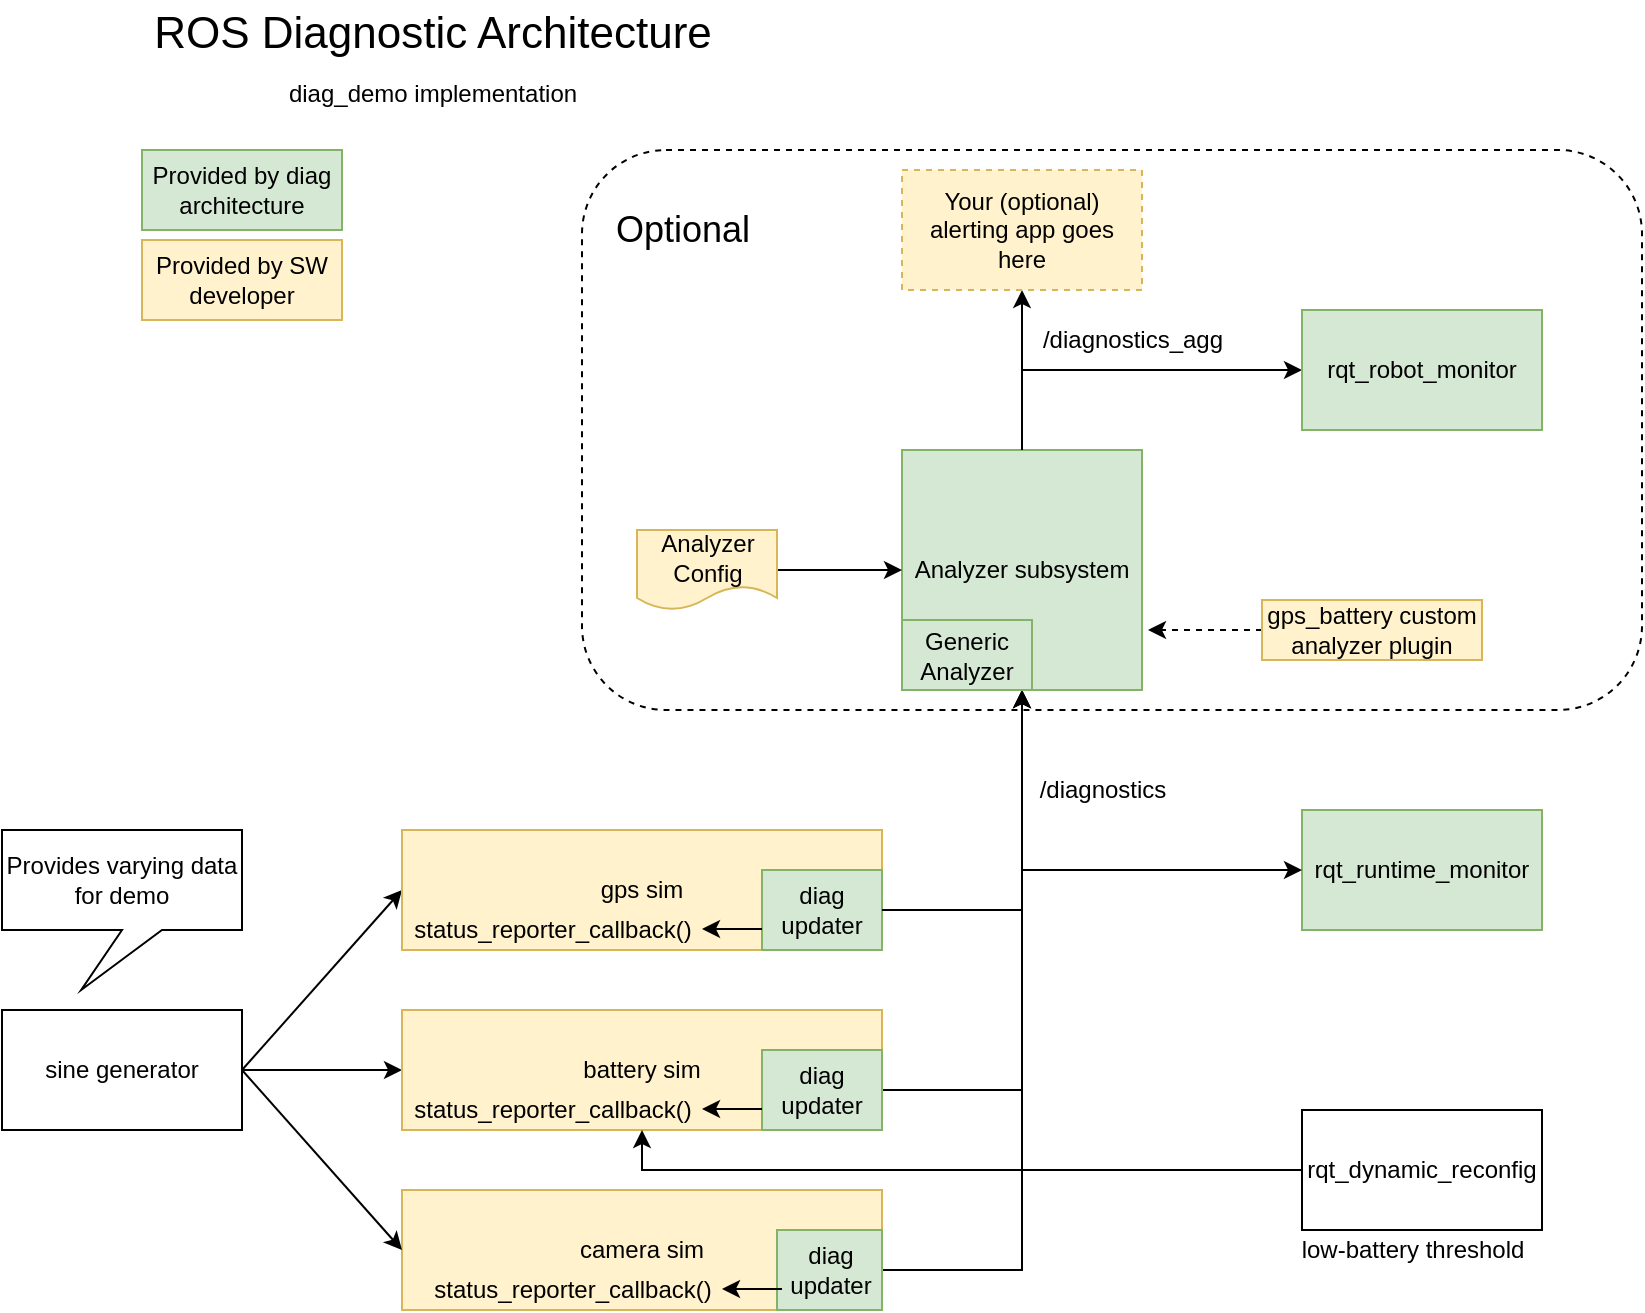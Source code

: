 <mxfile version="15.7.3" type="device"><diagram id="wJPSKYvWFKPTCW50-7ia" name="Page-1"><mxGraphModel dx="1102" dy="1025" grid="1" gridSize="10" guides="1" tooltips="1" connect="1" arrows="1" fold="1" page="1" pageScale="1" pageWidth="1100" pageHeight="850" math="0" shadow="0"><root><mxCell id="0"/><mxCell id="1" parent="0"/><mxCell id="oL3_TCIefb6MOWthsLij-4" value="" style="rounded=1;whiteSpace=wrap;html=1;dashed=1;" parent="1" vertex="1"><mxGeometry x="460" y="120" width="530" height="280" as="geometry"/></mxCell><mxCell id="d_PilXSHUi5Ngl6hLPL4-6" value="camera sim" style="rounded=0;whiteSpace=wrap;html=1;fillColor=#fff2cc;strokeColor=#d6b656;" parent="1" vertex="1"><mxGeometry x="370" y="640" width="240" height="60" as="geometry"/></mxCell><mxCell id="d_PilXSHUi5Ngl6hLPL4-3" value="" style="edgeStyle=orthogonalEdgeStyle;rounded=0;orthogonalLoop=1;jettySize=auto;html=1;" parent="1" source="d_PilXSHUi5Ngl6hLPL4-1" target="d_PilXSHUi5Ngl6hLPL4-2" edge="1"><mxGeometry relative="1" as="geometry"/></mxCell><mxCell id="d_PilXSHUi5Ngl6hLPL4-1" value="sine generator" style="rounded=0;whiteSpace=wrap;html=1;" parent="1" vertex="1"><mxGeometry x="170" y="550" width="120" height="60" as="geometry"/></mxCell><mxCell id="d_PilXSHUi5Ngl6hLPL4-5" value="" style="rounded=0;orthogonalLoop=1;jettySize=auto;html=1;exitX=1;exitY=0.5;exitDx=0;exitDy=0;entryX=0;entryY=0.5;entryDx=0;entryDy=0;" parent="1" source="d_PilXSHUi5Ngl6hLPL4-1" target="d_PilXSHUi5Ngl6hLPL4-4" edge="1"><mxGeometry relative="1" as="geometry"/></mxCell><mxCell id="d_PilXSHUi5Ngl6hLPL4-7" value="" style="edgeStyle=none;rounded=0;orthogonalLoop=1;jettySize=auto;html=1;exitX=1;exitY=0.5;exitDx=0;exitDy=0;entryX=0;entryY=0.5;entryDx=0;entryDy=0;" parent="1" source="d_PilXSHUi5Ngl6hLPL4-1" target="d_PilXSHUi5Ngl6hLPL4-6" edge="1"><mxGeometry relative="1" as="geometry"/></mxCell><mxCell id="d_PilXSHUi5Ngl6hLPL4-15" style="edgeStyle=orthogonalEdgeStyle;rounded=0;orthogonalLoop=1;jettySize=auto;html=1;exitX=1;exitY=0.5;exitDx=0;exitDy=0;entryX=0.5;entryY=1;entryDx=0;entryDy=0;" parent="1" source="d_PilXSHUi5Ngl6hLPL4-9" target="d_PilXSHUi5Ngl6hLPL4-12" edge="1"><mxGeometry relative="1" as="geometry"><mxPoint x="680" y="250" as="targetPoint"/></mxGeometry></mxCell><mxCell id="d_PilXSHUi5Ngl6hLPL4-14" style="edgeStyle=orthogonalEdgeStyle;rounded=0;orthogonalLoop=1;jettySize=auto;html=1;exitX=1;exitY=0.5;exitDx=0;exitDy=0;entryX=0.5;entryY=1;entryDx=0;entryDy=0;" parent="1" source="d_PilXSHUi5Ngl6hLPL4-10" target="d_PilXSHUi5Ngl6hLPL4-12" edge="1"><mxGeometry relative="1" as="geometry"><mxPoint x="680" y="250" as="targetPoint"/></mxGeometry></mxCell><mxCell id="d_PilXSHUi5Ngl6hLPL4-13" style="edgeStyle=orthogonalEdgeStyle;rounded=0;orthogonalLoop=1;jettySize=auto;html=1;exitX=1;exitY=0.5;exitDx=0;exitDy=0;entryX=0.5;entryY=1;entryDx=0;entryDy=0;" parent="1" source="d_PilXSHUi5Ngl6hLPL4-11" target="d_PilXSHUi5Ngl6hLPL4-12" edge="1"><mxGeometry relative="1" as="geometry"/></mxCell><mxCell id="d_PilXSHUi5Ngl6hLPL4-12" value="Analyzer subsystem" style="rounded=0;whiteSpace=wrap;html=1;fillColor=#d5e8d4;strokeColor=#82b366;" parent="1" vertex="1"><mxGeometry x="620" y="270" width="120" height="120" as="geometry"/></mxCell><mxCell id="d_PilXSHUi5Ngl6hLPL4-16" value="/diagnostics" style="text;html=1;align=center;verticalAlign=middle;resizable=0;points=[];autosize=1;strokeColor=none;fillColor=none;" parent="1" vertex="1"><mxGeometry x="680" y="430" width="80" height="20" as="geometry"/></mxCell><mxCell id="d_PilXSHUi5Ngl6hLPL4-17" value="" style="group;fillColor=#fff2cc;strokeColor=#d6b656;" parent="1" vertex="1" connectable="0"><mxGeometry x="370" y="460" width="240" height="60" as="geometry"/></mxCell><mxCell id="d_PilXSHUi5Ngl6hLPL4-4" value="gps sim" style="rounded=0;whiteSpace=wrap;html=1;fillColor=#fff2cc;strokeColor=#d6b656;" parent="d_PilXSHUi5Ngl6hLPL4-17" vertex="1"><mxGeometry width="240" height="60" as="geometry"/></mxCell><mxCell id="d_PilXSHUi5Ngl6hLPL4-11" value="diag&lt;br&gt;updater" style="rounded=0;whiteSpace=wrap;html=1;fillColor=#d5e8d4;strokeColor=#82b366;" parent="d_PilXSHUi5Ngl6hLPL4-17" vertex="1"><mxGeometry x="180" y="20" width="60" height="40" as="geometry"/></mxCell><mxCell id="t0e1mFhyb1ZMYZBnvRuq-3" value="" style="group" parent="d_PilXSHUi5Ngl6hLPL4-17" vertex="1" connectable="0"><mxGeometry y="40" width="180" height="20" as="geometry"/></mxCell><mxCell id="t0e1mFhyb1ZMYZBnvRuq-1" value="status_reporter_callback()" style="text;html=1;align=center;verticalAlign=middle;resizable=0;points=[];autosize=1;strokeColor=none;fillColor=none;" parent="t0e1mFhyb1ZMYZBnvRuq-3" vertex="1"><mxGeometry width="150" height="20" as="geometry"/></mxCell><mxCell id="t0e1mFhyb1ZMYZBnvRuq-2" value="" style="endArrow=classic;html=1;rounded=0;" parent="t0e1mFhyb1ZMYZBnvRuq-3" edge="1"><mxGeometry width="50" height="50" relative="1" as="geometry"><mxPoint x="180" y="9.5" as="sourcePoint"/><mxPoint x="150" y="9.5" as="targetPoint"/></mxGeometry></mxCell><mxCell id="d_PilXSHUi5Ngl6hLPL4-18" value="" style="group;fillColor=#fff2cc;strokeColor=#d6b656;" parent="1" vertex="1" connectable="0"><mxGeometry x="370" y="550" width="240" height="60" as="geometry"/></mxCell><mxCell id="d_PilXSHUi5Ngl6hLPL4-2" value="battery sim" style="rounded=0;whiteSpace=wrap;html=1;fillColor=#fff2cc;strokeColor=#d6b656;" parent="d_PilXSHUi5Ngl6hLPL4-18" vertex="1"><mxGeometry width="240" height="60" as="geometry"/></mxCell><mxCell id="d_PilXSHUi5Ngl6hLPL4-10" value="diag&lt;br&gt;updater" style="rounded=0;whiteSpace=wrap;html=1;fillColor=#d5e8d4;strokeColor=#82b366;" parent="d_PilXSHUi5Ngl6hLPL4-18" vertex="1"><mxGeometry x="180" y="20" width="60" height="40" as="geometry"/></mxCell><mxCell id="t0e1mFhyb1ZMYZBnvRuq-7" value="" style="group" parent="d_PilXSHUi5Ngl6hLPL4-18" vertex="1" connectable="0"><mxGeometry y="40" width="180" height="20" as="geometry"/></mxCell><mxCell id="t0e1mFhyb1ZMYZBnvRuq-8" value="status_reporter_callback()" style="text;html=1;align=center;verticalAlign=middle;resizable=0;points=[];autosize=1;strokeColor=none;fillColor=none;" parent="t0e1mFhyb1ZMYZBnvRuq-7" vertex="1"><mxGeometry width="150" height="20" as="geometry"/></mxCell><mxCell id="t0e1mFhyb1ZMYZBnvRuq-9" value="" style="endArrow=classic;html=1;rounded=0;" parent="t0e1mFhyb1ZMYZBnvRuq-7" edge="1"><mxGeometry width="50" height="50" relative="1" as="geometry"><mxPoint x="180" y="9.5" as="sourcePoint"/><mxPoint x="150" y="9.5" as="targetPoint"/></mxGeometry></mxCell><mxCell id="d_PilXSHUi5Ngl6hLPL4-20" value="rqt_runtime_monitor" style="rounded=0;whiteSpace=wrap;html=1;fillColor=#d5e8d4;strokeColor=#82b366;" parent="1" vertex="1"><mxGeometry x="820" y="450" width="120" height="60" as="geometry"/></mxCell><mxCell id="d_PilXSHUi5Ngl6hLPL4-21" style="edgeStyle=orthogonalEdgeStyle;rounded=0;orthogonalLoop=1;jettySize=auto;html=1;exitX=1;exitY=0.5;exitDx=0;exitDy=0;entryX=0;entryY=0.5;entryDx=0;entryDy=0;" parent="1" source="d_PilXSHUi5Ngl6hLPL4-11" target="d_PilXSHUi5Ngl6hLPL4-20" edge="1"><mxGeometry relative="1" as="geometry"><Array as="points"><mxPoint x="680" y="500"/><mxPoint x="680" y="480"/></Array></mxGeometry></mxCell><mxCell id="d_PilXSHUi5Ngl6hLPL4-25" style="edgeStyle=orthogonalEdgeStyle;rounded=0;orthogonalLoop=1;jettySize=auto;html=1;exitX=0.5;exitY=0;exitDx=0;exitDy=0;entryX=0.5;entryY=1;entryDx=0;entryDy=0;" parent="1" source="d_PilXSHUi5Ngl6hLPL4-12" edge="1" target="F41tYJ9aKix7VJuzgmLV-1"><mxGeometry relative="1" as="geometry"><mxPoint x="680" y="90" as="targetPoint"/><mxPoint x="700" y="280" as="sourcePoint"/><Array as="points"/></mxGeometry></mxCell><mxCell id="d_PilXSHUi5Ngl6hLPL4-27" style="edgeStyle=orthogonalEdgeStyle;rounded=0;orthogonalLoop=1;jettySize=auto;html=1;exitX=0.5;exitY=0;exitDx=0;exitDy=0;entryX=0;entryY=0.5;entryDx=0;entryDy=0;" parent="1" source="d_PilXSHUi5Ngl6hLPL4-12" target="d_PilXSHUi5Ngl6hLPL4-24" edge="1"><mxGeometry relative="1" as="geometry"><mxPoint x="700" y="280" as="sourcePoint"/></mxGeometry></mxCell><mxCell id="d_PilXSHUi5Ngl6hLPL4-24" value="rqt_robot_monitor" style="rounded=0;whiteSpace=wrap;html=1;fillColor=#d5e8d4;strokeColor=#82b366;" parent="1" vertex="1"><mxGeometry x="820" y="200" width="120" height="60" as="geometry"/></mxCell><mxCell id="d_PilXSHUi5Ngl6hLPL4-26" value="/diagnostics_agg" style="text;html=1;align=center;verticalAlign=middle;resizable=0;points=[];autosize=1;strokeColor=none;fillColor=none;" parent="1" vertex="1"><mxGeometry x="680" y="205" width="110" height="20" as="geometry"/></mxCell><mxCell id="d_PilXSHUi5Ngl6hLPL4-29" value="" style="edgeStyle=orthogonalEdgeStyle;rounded=0;orthogonalLoop=1;jettySize=auto;html=1;entryX=0;entryY=0.5;entryDx=0;entryDy=0;" parent="1" source="d_PilXSHUi5Ngl6hLPL4-28" target="d_PilXSHUi5Ngl6hLPL4-12" edge="1"><mxGeometry relative="1" as="geometry"><mxPoint x="580" y="330" as="targetPoint"/></mxGeometry></mxCell><mxCell id="d_PilXSHUi5Ngl6hLPL4-28" value="Analyzer Config" style="shape=document;whiteSpace=wrap;html=1;boundedLbl=1;fillColor=#fff2cc;strokeColor=#d6b656;" parent="1" vertex="1"><mxGeometry x="487.5" y="310" width="70" height="40" as="geometry"/></mxCell><mxCell id="d_PilXSHUi5Ngl6hLPL4-31" style="edgeStyle=orthogonalEdgeStyle;rounded=0;orthogonalLoop=1;jettySize=auto;html=1;exitX=0;exitY=0.5;exitDx=0;exitDy=0;entryX=0.5;entryY=1;entryDx=0;entryDy=0;" parent="1" source="d_PilXSHUi5Ngl6hLPL4-30" target="d_PilXSHUi5Ngl6hLPL4-2" edge="1"><mxGeometry relative="1" as="geometry"/></mxCell><mxCell id="d_PilXSHUi5Ngl6hLPL4-30" value="rqt_dynamic_reconfig" style="rounded=0;whiteSpace=wrap;html=1;" parent="1" vertex="1"><mxGeometry x="820" y="600" width="120" height="60" as="geometry"/></mxCell><mxCell id="d_PilXSHUi5Ngl6hLPL4-32" value="low-battery threshold" style="text;html=1;align=center;verticalAlign=middle;resizable=0;points=[];autosize=1;strokeColor=none;fillColor=none;" parent="1" vertex="1"><mxGeometry x="810" y="660" width="130" height="20" as="geometry"/></mxCell><mxCell id="oL3_TCIefb6MOWthsLij-1" value="Generic&lt;br&gt;Analyzer" style="rounded=0;whiteSpace=wrap;html=1;fillColor=#d5e8d4;strokeColor=#82b366;" parent="1" vertex="1"><mxGeometry x="620" y="355" width="65" height="35" as="geometry"/></mxCell><mxCell id="oL3_TCIefb6MOWthsLij-3" value="" style="edgeStyle=orthogonalEdgeStyle;rounded=0;orthogonalLoop=1;jettySize=auto;html=1;dashed=1;" parent="1" source="oL3_TCIefb6MOWthsLij-2" edge="1"><mxGeometry relative="1" as="geometry"><mxPoint x="743" y="360" as="targetPoint"/></mxGeometry></mxCell><mxCell id="oL3_TCIefb6MOWthsLij-2" value="gps_battery&amp;nbsp;custom&lt;br&gt;analyzer plugin" style="rounded=0;whiteSpace=wrap;html=1;fillColor=#fff2cc;strokeColor=#d6b656;" parent="1" vertex="1"><mxGeometry x="800" y="345" width="110" height="30" as="geometry"/></mxCell><mxCell id="oL3_TCIefb6MOWthsLij-5" value="Optional" style="text;html=1;align=center;verticalAlign=middle;resizable=0;points=[];autosize=1;strokeColor=none;fillColor=none;fontSize=18;" parent="1" vertex="1"><mxGeometry x="470" y="145" width="80" height="30" as="geometry"/></mxCell><mxCell id="d_PilXSHUi5Ngl6hLPL4-9" value="diag&lt;br&gt;updater" style="rounded=0;whiteSpace=wrap;html=1;fillColor=#d5e8d4;strokeColor=#82b366;" parent="1" vertex="1"><mxGeometry x="557.5" y="660" width="52.5" height="40" as="geometry"/></mxCell><mxCell id="t0e1mFhyb1ZMYZBnvRuq-4" value="" style="group" parent="1" vertex="1" connectable="0"><mxGeometry x="380" y="680" width="180" height="20" as="geometry"/></mxCell><mxCell id="t0e1mFhyb1ZMYZBnvRuq-5" value="status_reporter_callback()" style="text;html=1;align=center;verticalAlign=middle;resizable=0;points=[];autosize=1;strokeColor=none;fillColor=none;" parent="t0e1mFhyb1ZMYZBnvRuq-4" vertex="1"><mxGeometry width="150" height="20" as="geometry"/></mxCell><mxCell id="t0e1mFhyb1ZMYZBnvRuq-6" value="" style="endArrow=classic;html=1;rounded=0;" parent="t0e1mFhyb1ZMYZBnvRuq-4" edge="1"><mxGeometry width="50" height="50" relative="1" as="geometry"><mxPoint x="180" y="9.5" as="sourcePoint"/><mxPoint x="150" y="9.5" as="targetPoint"/></mxGeometry></mxCell><mxCell id="F41tYJ9aKix7VJuzgmLV-1" value="Your (optional) alerting app goes here" style="rounded=0;whiteSpace=wrap;html=1;dashed=1;fillColor=#fff2cc;strokeColor=#d6b656;" parent="1" vertex="1"><mxGeometry x="620" y="130" width="120" height="60" as="geometry"/></mxCell><mxCell id="5T4lqOZW5VXZZCrp_sj6-1" value="Provided by diag architecture" style="rounded=0;whiteSpace=wrap;html=1;fillColor=#d5e8d4;strokeColor=#82b366;" vertex="1" parent="1"><mxGeometry x="240" y="120" width="100" height="40" as="geometry"/></mxCell><mxCell id="5T4lqOZW5VXZZCrp_sj6-2" value="Provided by SW developer" style="rounded=0;whiteSpace=wrap;html=1;fillColor=#fff2cc;strokeColor=#d6b656;" vertex="1" parent="1"><mxGeometry x="240" y="165" width="100" height="40" as="geometry"/></mxCell><mxCell id="5T4lqOZW5VXZZCrp_sj6-3" value="ROS Diagnostic Architecture&lt;br style=&quot;font-size: 21px&quot;&gt;&lt;font style=&quot;font-size: 12px&quot;&gt;diag_demo implementation&lt;/font&gt;" style="text;html=1;align=center;verticalAlign=middle;resizable=0;points=[];autosize=1;strokeColor=none;fillColor=none;fontSize=22;fontStyle=0" vertex="1" parent="1"><mxGeometry x="240" y="45" width="290" height="60" as="geometry"/></mxCell><mxCell id="5T4lqOZW5VXZZCrp_sj6-4" value="Provides varying data for demo" style="shape=callout;whiteSpace=wrap;html=1;perimeter=calloutPerimeter;fontSize=12;position2=0.33;rotation=0;" vertex="1" parent="1"><mxGeometry x="170" y="460" width="120" height="80" as="geometry"/></mxCell></root></mxGraphModel></diagram></mxfile>